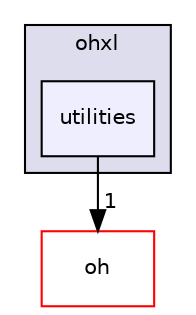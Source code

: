 digraph "utilities" {
  compound=true
  node [ fontsize="10", fontname="Helvetica"];
  edge [ labelfontsize="10", labelfontname="Helvetica"];
  subgraph clusterdir_df69e106f9f5527fa90abc7544165318 {
    graph [ bgcolor="#ddddee", pencolor="black", label="ohxl" fontname="Helvetica", fontsize="10", URL="dir_df69e106f9f5527fa90abc7544165318.html"]
  dir_dff82fe37cd4a6277c56b5ef6d2e2c3d [shape=box, label="utilities", style="filled", fillcolor="#eeeeff", pencolor="black", URL="dir_dff82fe37cd4a6277c56b5ef6d2e2c3d.html"];
  }
  dir_da96989858fc03e8e84f2ef05cb69165 [shape=box label="oh" fillcolor="white" style="filled" color="red" URL="dir_da96989858fc03e8e84f2ef05cb69165.html"];
  dir_dff82fe37cd4a6277c56b5ef6d2e2c3d->dir_da96989858fc03e8e84f2ef05cb69165 [headlabel="1", labeldistance=1.5 headhref="dir_000012_000004.html"];
}
